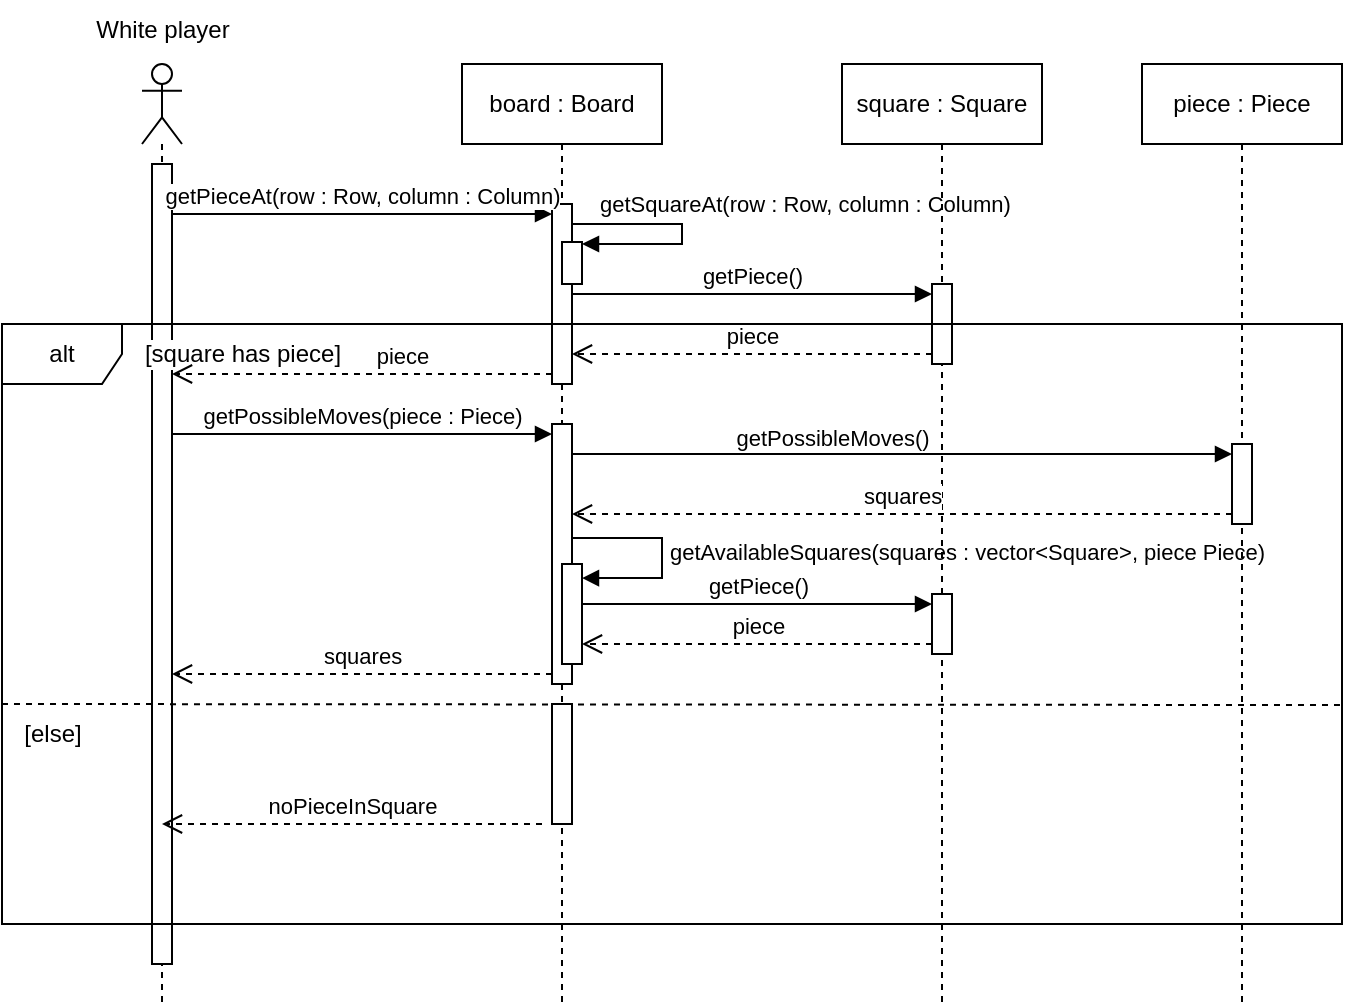 <mxfile version="24.0.7" type="github" pages="3">
  <diagram name="Select piece" id="Fuh4ClwHPQbDH6tf16VW">
    <mxGraphModel dx="713" dy="772" grid="1" gridSize="10" guides="1" tooltips="1" connect="1" arrows="1" fold="1" page="1" pageScale="1" pageWidth="850" pageHeight="1100" math="0" shadow="0">
      <root>
        <mxCell id="0" />
        <mxCell id="1" parent="0" />
        <mxCell id="a7ftsQw_04lXieiU4Kzz-3" value="" style="group" vertex="1" connectable="0" parent="1">
          <mxGeometry x="35" y="78" width="145" height="502" as="geometry" />
        </mxCell>
        <mxCell id="a7ftsQw_04lXieiU4Kzz-1" value="" style="shape=umlLifeline;perimeter=lifelinePerimeter;whiteSpace=wrap;html=1;container=1;dropTarget=0;collapsible=0;recursiveResize=0;outlineConnect=0;portConstraint=eastwest;newEdgeStyle={&quot;curved&quot;:0,&quot;rounded&quot;:0};participant=umlActor;" vertex="1" parent="a7ftsQw_04lXieiU4Kzz-3">
          <mxGeometry x="35" y="32" width="20" height="470" as="geometry" />
        </mxCell>
        <mxCell id="a7ftsQw_04lXieiU4Kzz-4" value="" style="html=1;points=[[0,0,0,0,5],[0,1,0,0,-5],[1,0,0,0,5],[1,1,0,0,-5]];perimeter=orthogonalPerimeter;outlineConnect=0;targetShapes=umlLifeline;portConstraint=eastwest;newEdgeStyle={&quot;curved&quot;:0,&quot;rounded&quot;:0};" vertex="1" parent="a7ftsQw_04lXieiU4Kzz-1">
          <mxGeometry x="5" y="50" width="10" height="400" as="geometry" />
        </mxCell>
        <mxCell id="a7ftsQw_04lXieiU4Kzz-2" value="White player" style="text;html=1;align=center;verticalAlign=middle;resizable=0;points=[];autosize=1;strokeColor=none;fillColor=none;" vertex="1" parent="a7ftsQw_04lXieiU4Kzz-3">
          <mxGeometry width="90" height="30" as="geometry" />
        </mxCell>
        <mxCell id="a7ftsQw_04lXieiU4Kzz-22" value="[square has piece]" style="text;html=1;align=center;verticalAlign=middle;resizable=0;points=[];autosize=1;strokeColor=none;fillColor=none;fontColor=default;labelBackgroundColor=default;" vertex="1" parent="a7ftsQw_04lXieiU4Kzz-3">
          <mxGeometry x="25" y="162" width="120" height="30" as="geometry" />
        </mxCell>
        <mxCell id="a7ftsQw_04lXieiU4Kzz-6" value="board : Board" style="shape=umlLifeline;perimeter=lifelinePerimeter;whiteSpace=wrap;html=1;container=1;dropTarget=0;collapsible=0;recursiveResize=0;outlineConnect=0;portConstraint=eastwest;newEdgeStyle={&quot;curved&quot;:0,&quot;rounded&quot;:0};" vertex="1" parent="1">
          <mxGeometry x="230" y="110" width="100" height="470" as="geometry" />
        </mxCell>
        <mxCell id="a7ftsQw_04lXieiU4Kzz-7" value="" style="html=1;points=[[0,0,0,0,5],[0,1,0,0,-5],[1,0,0,0,5],[1,1,0,0,-5]];perimeter=orthogonalPerimeter;outlineConnect=0;targetShapes=umlLifeline;portConstraint=eastwest;newEdgeStyle={&quot;curved&quot;:0,&quot;rounded&quot;:0};" vertex="1" parent="a7ftsQw_04lXieiU4Kzz-6">
          <mxGeometry x="45" y="70" width="10" height="90" as="geometry" />
        </mxCell>
        <mxCell id="aEn9aG8kL5ftKlr46KCB-1" value="" style="html=1;points=[[0,0,0,0,5],[0,1,0,0,-5],[1,0,0,0,5],[1,1,0,0,-5]];perimeter=orthogonalPerimeter;outlineConnect=0;targetShapes=umlLifeline;portConstraint=eastwest;newEdgeStyle={&quot;curved&quot;:0,&quot;rounded&quot;:0};" vertex="1" parent="a7ftsQw_04lXieiU4Kzz-6">
          <mxGeometry x="45" y="180" width="10" height="130" as="geometry" />
        </mxCell>
        <mxCell id="BA9deVHMjPaxnF5MjbLM-1" value="" style="html=1;points=[[0,0,0,0,5],[0,1,0,0,-5],[1,0,0,0,5],[1,1,0,0,-5]];perimeter=orthogonalPerimeter;outlineConnect=0;targetShapes=umlLifeline;portConstraint=eastwest;newEdgeStyle={&quot;curved&quot;:0,&quot;rounded&quot;:0};" vertex="1" parent="a7ftsQw_04lXieiU4Kzz-6">
          <mxGeometry x="50" y="89" width="10" height="21" as="geometry" />
        </mxCell>
        <mxCell id="BA9deVHMjPaxnF5MjbLM-2" value="getSquareAt(row : Row, column : Column)" style="html=1;align=left;spacingLeft=2;endArrow=block;rounded=0;edgeStyle=orthogonalEdgeStyle;curved=0;rounded=0;" edge="1" target="BA9deVHMjPaxnF5MjbLM-1" parent="a7ftsQw_04lXieiU4Kzz-6" source="a7ftsQw_04lXieiU4Kzz-7">
          <mxGeometry x="-0.834" y="10" relative="1" as="geometry">
            <mxPoint x="55" y="50" as="sourcePoint" />
            <Array as="points">
              <mxPoint x="110" y="80" />
              <mxPoint x="110" y="90" />
            </Array>
            <mxPoint as="offset" />
          </mxGeometry>
        </mxCell>
        <mxCell id="BA9deVHMjPaxnF5MjbLM-3" value="" style="html=1;points=[[0,0,0,0,5],[0,1,0,0,-5],[1,0,0,0,5],[1,1,0,0,-5]];perimeter=orthogonalPerimeter;outlineConnect=0;targetShapes=umlLifeline;portConstraint=eastwest;newEdgeStyle={&quot;curved&quot;:0,&quot;rounded&quot;:0};" vertex="1" parent="a7ftsQw_04lXieiU4Kzz-6">
          <mxGeometry x="50" y="250" width="10" height="50" as="geometry" />
        </mxCell>
        <mxCell id="BA9deVHMjPaxnF5MjbLM-4" value="getAvailableSquares(squares : vector&amp;lt;Square&amp;gt;, piece Piece)" style="html=1;align=left;spacingLeft=2;endArrow=block;rounded=0;edgeStyle=orthogonalEdgeStyle;curved=0;rounded=0;" edge="1" parent="a7ftsQw_04lXieiU4Kzz-6">
          <mxGeometry x="-0.002" relative="1" as="geometry">
            <mxPoint x="55" y="237.029" as="sourcePoint" />
            <Array as="points">
              <mxPoint x="100" y="237" />
              <mxPoint x="100" y="257" />
            </Array>
            <mxPoint x="60" y="257.029" as="targetPoint" />
            <mxPoint as="offset" />
          </mxGeometry>
        </mxCell>
        <mxCell id="a7ftsQw_04lXieiU4Kzz-8" value="getPieceAt(row : Row, column : Column)" style="html=1;verticalAlign=bottom;endArrow=block;curved=0;rounded=0;entryX=0;entryY=0;entryDx=0;entryDy=5;" edge="1" target="a7ftsQw_04lXieiU4Kzz-7" parent="1" source="a7ftsQw_04lXieiU4Kzz-4">
          <mxGeometry relative="1" as="geometry">
            <mxPoint x="120" y="215" as="sourcePoint" />
          </mxGeometry>
        </mxCell>
        <mxCell id="a7ftsQw_04lXieiU4Kzz-9" value="piece" style="html=1;verticalAlign=bottom;endArrow=open;dashed=1;endSize=8;curved=0;rounded=0;exitX=0;exitY=1;exitDx=0;exitDy=-5;" edge="1" source="a7ftsQw_04lXieiU4Kzz-7" parent="1" target="a7ftsQw_04lXieiU4Kzz-4">
          <mxGeometry x="-0.21" relative="1" as="geometry">
            <mxPoint x="120" y="285" as="targetPoint" />
            <mxPoint as="offset" />
          </mxGeometry>
        </mxCell>
        <mxCell id="a7ftsQw_04lXieiU4Kzz-16" value="square : Square" style="shape=umlLifeline;perimeter=lifelinePerimeter;whiteSpace=wrap;html=1;container=1;dropTarget=0;collapsible=0;recursiveResize=0;outlineConnect=0;portConstraint=eastwest;newEdgeStyle={&quot;curved&quot;:0,&quot;rounded&quot;:0};" vertex="1" parent="1">
          <mxGeometry x="420" y="110" width="100" height="470" as="geometry" />
        </mxCell>
        <mxCell id="a7ftsQw_04lXieiU4Kzz-18" value="" style="html=1;points=[[0,0,0,0,5],[0,1,0,0,-5],[1,0,0,0,5],[1,1,0,0,-5]];perimeter=orthogonalPerimeter;outlineConnect=0;targetShapes=umlLifeline;portConstraint=eastwest;newEdgeStyle={&quot;curved&quot;:0,&quot;rounded&quot;:0};" vertex="1" parent="a7ftsQw_04lXieiU4Kzz-16">
          <mxGeometry x="45" y="110" width="10" height="40" as="geometry" />
        </mxCell>
        <mxCell id="BA9deVHMjPaxnF5MjbLM-6" value="" style="html=1;points=[[0,0,0,0,5],[0,1,0,0,-5],[1,0,0,0,5],[1,1,0,0,-5]];perimeter=orthogonalPerimeter;outlineConnect=0;targetShapes=umlLifeline;portConstraint=eastwest;newEdgeStyle={&quot;curved&quot;:0,&quot;rounded&quot;:0};" vertex="1" parent="a7ftsQw_04lXieiU4Kzz-16">
          <mxGeometry x="45" y="265" width="10" height="30" as="geometry" />
        </mxCell>
        <mxCell id="a7ftsQw_04lXieiU4Kzz-19" value="getPiece()" style="html=1;verticalAlign=bottom;endArrow=block;curved=0;rounded=0;entryX=0;entryY=0;entryDx=0;entryDy=5;" edge="1" target="a7ftsQw_04lXieiU4Kzz-18" parent="1" source="a7ftsQw_04lXieiU4Kzz-7">
          <mxGeometry relative="1" as="geometry">
            <mxPoint x="300" y="295" as="sourcePoint" />
          </mxGeometry>
        </mxCell>
        <mxCell id="a7ftsQw_04lXieiU4Kzz-20" value="piece" style="html=1;verticalAlign=bottom;endArrow=open;dashed=1;endSize=8;curved=0;rounded=0;exitX=0;exitY=1;exitDx=0;exitDy=-5;" edge="1" source="a7ftsQw_04lXieiU4Kzz-18" parent="1" target="a7ftsQw_04lXieiU4Kzz-7">
          <mxGeometry relative="1" as="geometry">
            <mxPoint x="300" y="365" as="targetPoint" />
            <mxPoint as="offset" />
          </mxGeometry>
        </mxCell>
        <mxCell id="a7ftsQw_04lXieiU4Kzz-21" value="alt" style="shape=umlFrame;whiteSpace=wrap;html=1;pointerEvents=0;" vertex="1" parent="1">
          <mxGeometry y="240" width="670" height="300" as="geometry" />
        </mxCell>
        <mxCell id="a7ftsQw_04lXieiU4Kzz-23" value="" style="endArrow=none;dashed=1;html=1;rounded=0;exitX=0.003;exitY=0.489;exitDx=0;exitDy=0;exitPerimeter=0;entryX=1.001;entryY=0.436;entryDx=0;entryDy=0;entryPerimeter=0;" edge="1" parent="1">
          <mxGeometry width="50" height="50" relative="1" as="geometry">
            <mxPoint x="6.373e-14" y="429.999" as="sourcePoint" />
            <mxPoint x="668.99" y="430.516" as="targetPoint" />
          </mxGeometry>
        </mxCell>
        <mxCell id="a7ftsQw_04lXieiU4Kzz-24" value="piece : Piece" style="shape=umlLifeline;perimeter=lifelinePerimeter;whiteSpace=wrap;html=1;container=1;dropTarget=0;collapsible=0;recursiveResize=0;outlineConnect=0;portConstraint=eastwest;newEdgeStyle={&quot;curved&quot;:0,&quot;rounded&quot;:0};" vertex="1" parent="1">
          <mxGeometry x="570" y="110" width="100" height="470" as="geometry" />
        </mxCell>
        <mxCell id="a7ftsQw_04lXieiU4Kzz-26" value="" style="html=1;points=[[0,0,0,0,5],[0,1,0,0,-5],[1,0,0,0,5],[1,1,0,0,-5]];perimeter=orthogonalPerimeter;outlineConnect=0;targetShapes=umlLifeline;portConstraint=eastwest;newEdgeStyle={&quot;curved&quot;:0,&quot;rounded&quot;:0};" vertex="1" parent="a7ftsQw_04lXieiU4Kzz-24">
          <mxGeometry x="45" y="190" width="10" height="40" as="geometry" />
        </mxCell>
        <mxCell id="a7ftsQw_04lXieiU4Kzz-27" value="getPossibleMoves()" style="html=1;verticalAlign=bottom;endArrow=block;curved=0;rounded=0;entryX=0;entryY=0;entryDx=0;entryDy=5;" edge="1" target="a7ftsQw_04lXieiU4Kzz-26" parent="1" source="aEn9aG8kL5ftKlr46KCB-1">
          <mxGeometry x="-0.214" y="-2" relative="1" as="geometry">
            <mxPoint x="475" y="308.5" as="sourcePoint" />
            <mxPoint y="-1" as="offset" />
          </mxGeometry>
        </mxCell>
        <mxCell id="a7ftsQw_04lXieiU4Kzz-28" value="squares" style="html=1;verticalAlign=bottom;endArrow=open;dashed=1;endSize=8;curved=0;rounded=0;exitX=0;exitY=1;exitDx=0;exitDy=-5;" edge="1" source="a7ftsQw_04lXieiU4Kzz-26" parent="1" target="aEn9aG8kL5ftKlr46KCB-1">
          <mxGeometry relative="1" as="geometry">
            <mxPoint x="475" y="345" as="targetPoint" />
          </mxGeometry>
        </mxCell>
        <mxCell id="a7ftsQw_04lXieiU4Kzz-29" value="[else]" style="text;html=1;align=center;verticalAlign=middle;resizable=0;points=[];autosize=1;strokeColor=none;fillColor=none;fontColor=default;labelBackgroundColor=default;" vertex="1" parent="1">
          <mxGeometry y="430" width="50" height="30" as="geometry" />
        </mxCell>
        <mxCell id="a7ftsQw_04lXieiU4Kzz-30" value="" style="html=1;points=[[0,0,0,0,5],[0,1,0,0,-5],[1,0,0,0,5],[1,1,0,0,-5]];perimeter=orthogonalPerimeter;outlineConnect=0;targetShapes=umlLifeline;portConstraint=eastwest;newEdgeStyle={&quot;curved&quot;:0,&quot;rounded&quot;:0};" vertex="1" parent="1">
          <mxGeometry x="275" y="430" width="10" height="60" as="geometry" />
        </mxCell>
        <mxCell id="a7ftsQw_04lXieiU4Kzz-31" value="noPieceInSquare" style="html=1;verticalAlign=bottom;endArrow=open;dashed=1;endSize=8;curved=0;rounded=0;" edge="1" parent="1">
          <mxGeometry relative="1" as="geometry">
            <mxPoint x="270" y="490" as="sourcePoint" />
            <mxPoint x="80" y="490" as="targetPoint" />
          </mxGeometry>
        </mxCell>
        <mxCell id="aEn9aG8kL5ftKlr46KCB-2" value="getPossibleMoves(piece : Piece)" style="html=1;verticalAlign=bottom;endArrow=block;curved=0;rounded=0;entryX=0;entryY=0;entryDx=0;entryDy=5;" edge="1" target="aEn9aG8kL5ftKlr46KCB-1" parent="1" source="a7ftsQw_04lXieiU4Kzz-4">
          <mxGeometry relative="1" as="geometry">
            <mxPoint x="150" y="310" as="sourcePoint" />
          </mxGeometry>
        </mxCell>
        <mxCell id="aEn9aG8kL5ftKlr46KCB-3" value="squares" style="html=1;verticalAlign=bottom;endArrow=open;dashed=1;endSize=8;curved=0;rounded=0;exitX=0;exitY=1;exitDx=0;exitDy=-5;" edge="1" source="aEn9aG8kL5ftKlr46KCB-1" parent="1" target="a7ftsQw_04lXieiU4Kzz-4">
          <mxGeometry relative="1" as="geometry">
            <mxPoint x="150" y="380" as="targetPoint" />
          </mxGeometry>
        </mxCell>
        <mxCell id="BA9deVHMjPaxnF5MjbLM-7" value="getPiece()" style="html=1;verticalAlign=bottom;endArrow=block;curved=0;rounded=0;entryX=0;entryY=0;entryDx=0;entryDy=5;" edge="1" target="BA9deVHMjPaxnF5MjbLM-6" parent="1" source="BA9deVHMjPaxnF5MjbLM-3">
          <mxGeometry x="-0.001" relative="1" as="geometry">
            <mxPoint x="340" y="375" as="sourcePoint" />
            <mxPoint as="offset" />
          </mxGeometry>
        </mxCell>
        <mxCell id="BA9deVHMjPaxnF5MjbLM-8" value="piece" style="html=1;verticalAlign=bottom;endArrow=open;dashed=1;endSize=8;curved=0;rounded=0;exitX=0;exitY=1;exitDx=0;exitDy=-5;" edge="1" source="BA9deVHMjPaxnF5MjbLM-6" parent="1" target="BA9deVHMjPaxnF5MjbLM-3">
          <mxGeometry relative="1" as="geometry">
            <mxPoint x="340" y="445" as="targetPoint" />
          </mxGeometry>
        </mxCell>
      </root>
    </mxGraphModel>
  </diagram>
  <diagram id="S7aoSxxvsJY3XQqW9aPB" name="Move piece">
    <mxGraphModel dx="1712" dy="933" grid="1" gridSize="10" guides="1" tooltips="1" connect="1" arrows="1" fold="1" page="1" pageScale="1" pageWidth="850" pageHeight="1100" math="0" shadow="0">
      <root>
        <mxCell id="0" />
        <mxCell id="1" parent="0" />
        <mxCell id="RGo9dy0Oq3DI5R1t6NKe-2" value="" style="shape=umlLifeline;perimeter=lifelinePerimeter;whiteSpace=wrap;html=1;container=1;dropTarget=0;collapsible=0;recursiveResize=0;outlineConnect=0;portConstraint=eastwest;newEdgeStyle={&quot;curved&quot;:0,&quot;rounded&quot;:0};participant=umlActor;" vertex="1" parent="1">
          <mxGeometry x="-60" y="110" width="20" height="610" as="geometry" />
        </mxCell>
        <mxCell id="RGo9dy0Oq3DI5R1t6NKe-3" value="" style="html=1;points=[[0,0,0,0,5],[0,1,0,0,-5],[1,0,0,0,5],[1,1,0,0,-5]];perimeter=orthogonalPerimeter;outlineConnect=0;targetShapes=umlLifeline;portConstraint=eastwest;newEdgeStyle={&quot;curved&quot;:0,&quot;rounded&quot;:0};" vertex="1" parent="RGo9dy0Oq3DI5R1t6NKe-2">
          <mxGeometry x="5" y="50" width="10" height="540" as="geometry" />
        </mxCell>
        <mxCell id="RGo9dy0Oq3DI5R1t6NKe-16" value="piece : Piece" style="shape=umlLifeline;perimeter=lifelinePerimeter;whiteSpace=wrap;html=1;container=1;dropTarget=0;collapsible=0;recursiveResize=0;outlineConnect=0;portConstraint=eastwest;newEdgeStyle={&quot;curved&quot;:0,&quot;rounded&quot;:0};" vertex="1" parent="1">
          <mxGeometry x="570" y="110" width="100" height="610" as="geometry" />
        </mxCell>
        <mxCell id="RGo9dy0Oq3DI5R1t6NKe-10" value="square : Square" style="shape=umlLifeline;perimeter=lifelinePerimeter;whiteSpace=wrap;html=1;container=1;dropTarget=0;collapsible=0;recursiveResize=0;outlineConnect=0;portConstraint=eastwest;newEdgeStyle={&quot;curved&quot;:0,&quot;rounded&quot;:0};" vertex="1" parent="1">
          <mxGeometry x="420" y="110" width="100" height="610" as="geometry" />
        </mxCell>
        <mxCell id="RGo9dy0Oq3DI5R1t6NKe-6" value="board : Board" style="shape=umlLifeline;perimeter=lifelinePerimeter;whiteSpace=wrap;html=1;container=1;dropTarget=0;collapsible=0;recursiveResize=0;outlineConnect=0;portConstraint=eastwest;newEdgeStyle={&quot;curved&quot;:0,&quot;rounded&quot;:0};" vertex="1" parent="1">
          <mxGeometry x="230" y="110" width="100" height="610" as="geometry" />
        </mxCell>
        <mxCell id="9O9FWioDpOKefyrZ5_Su-1" value="" style="html=1;points=[[0,0,0,0,5],[0,1,0,0,-5],[1,0,0,0,5],[1,1,0,0,-5]];perimeter=orthogonalPerimeter;outlineConnect=0;targetShapes=umlLifeline;portConstraint=eastwest;newEdgeStyle={&quot;curved&quot;:0,&quot;rounded&quot;:0};" vertex="1" parent="RGo9dy0Oq3DI5R1t6NKe-6">
          <mxGeometry x="45" y="210" width="10" height="200" as="geometry" />
        </mxCell>
        <mxCell id="L1vy-gUyAAkZvhw-wpT1-3" value="" style="html=1;points=[[0,0,0,0,5],[0,1,0,0,-5],[1,0,0,0,5],[1,1,0,0,-5]];perimeter=orthogonalPerimeter;outlineConnect=0;targetShapes=umlLifeline;portConstraint=eastwest;newEdgeStyle={&quot;curved&quot;:0,&quot;rounded&quot;:0};" vertex="1" parent="RGo9dy0Oq3DI5R1t6NKe-6">
          <mxGeometry x="45" y="440" width="10" height="110" as="geometry" />
        </mxCell>
        <mxCell id="RGo9dy0Oq3DI5R1t6NKe-1" value="" style="group" vertex="1" connectable="0" parent="1">
          <mxGeometry x="35" y="78" width="660" height="712" as="geometry" />
        </mxCell>
        <mxCell id="RGo9dy0Oq3DI5R1t6NKe-4" value="White player" style="text;html=1;align=center;verticalAlign=middle;resizable=0;points=[];autosize=1;strokeColor=none;fillColor=none;" vertex="1" parent="RGo9dy0Oq3DI5R1t6NKe-1">
          <mxGeometry width="90" height="30" as="geometry" />
        </mxCell>
        <mxCell id="hRme07L2lCaVzJ1WPSyM-1" value="loop" style="shape=umlFrame;whiteSpace=wrap;html=1;pointerEvents=0;" vertex="1" parent="RGo9dy0Oq3DI5R1t6NKe-1">
          <mxGeometry x="-180" y="102" width="800" height="118" as="geometry" />
        </mxCell>
        <mxCell id="hRme07L2lCaVzJ1WPSyM-5" value="" style="group" vertex="1" connectable="0" parent="RGo9dy0Oq3DI5R1t6NKe-1">
          <mxGeometry x="-160" y="142" width="760" height="58" as="geometry" />
        </mxCell>
        <mxCell id="hRme07L2lCaVzJ1WPSyM-2" value="ref" style="shape=umlFrame;whiteSpace=wrap;html=1;pointerEvents=0;labelBackgroundColor=none;textShadow=0;swimlaneFillColor=default;" vertex="1" parent="hRme07L2lCaVzJ1WPSyM-5">
          <mxGeometry width="760" height="58" as="geometry" />
        </mxCell>
        <mxCell id="hRme07L2lCaVzJ1WPSyM-4" value="&lt;b style=&quot;font-size: 20px;&quot;&gt;Select piece&lt;br&gt;&lt;/b&gt;" style="text;html=1;align=center;verticalAlign=middle;resizable=0;points=[];autosize=1;strokeColor=none;fillColor=none;" vertex="1" parent="hRme07L2lCaVzJ1WPSyM-5">
          <mxGeometry x="247.154" y="9" width="140" height="40" as="geometry" />
        </mxCell>
        <mxCell id="AMPoyeJGrVkK5VcaOzyx-1" value="" style="html=1;points=[[0,0,0,0,5],[0,1,0,0,-5],[1,0,0,0,5],[1,1,0,0,-5]];perimeter=orthogonalPerimeter;outlineConnect=0;targetShapes=umlLifeline;portConstraint=eastwest;newEdgeStyle={&quot;curved&quot;:0,&quot;rounded&quot;:0};" vertex="1" parent="RGo9dy0Oq3DI5R1t6NKe-1">
          <mxGeometry x="580" y="302" width="10" height="128" as="geometry" />
        </mxCell>
        <mxCell id="AMPoyeJGrVkK5VcaOzyx-7" value="" style="html=1;points=[[0,0,0,0,5],[0,1,0,0,-5],[1,0,0,0,5],[1,1,0,0,-5]];perimeter=orthogonalPerimeter;outlineConnect=0;targetShapes=umlLifeline;portConstraint=eastwest;newEdgeStyle={&quot;curved&quot;:0,&quot;rounded&quot;:0};" vertex="1" parent="RGo9dy0Oq3DI5R1t6NKe-1">
          <mxGeometry x="430" y="337" width="10" height="63" as="geometry" />
        </mxCell>
        <mxCell id="AMPoyeJGrVkK5VcaOzyx-8" value="setPiece(piece : Piece)" style="html=1;verticalAlign=bottom;endArrow=block;curved=0;rounded=0;" edge="1" target="AMPoyeJGrVkK5VcaOzyx-7" parent="RGo9dy0Oq3DI5R1t6NKe-1">
          <mxGeometry relative="1" as="geometry">
            <mxPoint x="580" y="337" as="sourcePoint" />
            <mxPoint x="440" y="352" as="targetPoint" />
            <Array as="points">
              <mxPoint x="515" y="337" />
            </Array>
          </mxGeometry>
        </mxCell>
        <mxCell id="AMPoyeJGrVkK5VcaOzyx-9" value="pieceSet" style="html=1;verticalAlign=bottom;endArrow=open;dashed=1;endSize=8;curved=0;rounded=0;" edge="1" source="AMPoyeJGrVkK5VcaOzyx-7" parent="RGo9dy0Oq3DI5R1t6NKe-1">
          <mxGeometry relative="1" as="geometry">
            <mxPoint x="580" y="400" as="targetPoint" />
            <mxPoint x="440" y="383" as="sourcePoint" />
            <Array as="points">
              <mxPoint x="505" y="400" />
            </Array>
          </mxGeometry>
        </mxCell>
        <mxCell id="ngzB1pVkfz22W9K1BqxQ-1" value="alt" style="shape=umlFrame;whiteSpace=wrap;html=1;pointerEvents=0;" vertex="1" parent="RGo9dy0Oq3DI5R1t6NKe-1">
          <mxGeometry x="-185" y="272" width="810" height="338" as="geometry" />
        </mxCell>
        <mxCell id="L1vy-gUyAAkZvhw-wpT1-1" value="" style="endArrow=none;dashed=1;html=1;rounded=0;exitX=-0.003;exitY=0.59;exitDx=0;exitDy=0;exitPerimeter=0;entryX=1.006;entryY=0.595;entryDx=0;entryDy=0;entryPerimeter=0;" edge="1" parent="RGo9dy0Oq3DI5R1t6NKe-1" source="ngzB1pVkfz22W9K1BqxQ-1" target="ngzB1pVkfz22W9K1BqxQ-1">
          <mxGeometry width="50" height="50" relative="1" as="geometry">
            <mxPoint x="225" y="372" as="sourcePoint" />
            <mxPoint x="535" y="492" as="targetPoint" />
          </mxGeometry>
        </mxCell>
        <mxCell id="L1vy-gUyAAkZvhw-wpT1-2" value="&amp;nbsp;[else]" style="text;html=1;align=center;verticalAlign=middle;resizable=0;points=[];autosize=1;strokeColor=none;fillColor=none;labelBackgroundColor=default;" vertex="1" parent="RGo9dy0Oq3DI5R1t6NKe-1">
          <mxGeometry x="-185" y="472" width="60" height="30" as="geometry" />
        </mxCell>
        <mxCell id="L1vy-gUyAAkZvhw-wpT1-4" value="impossibleMove" style="html=1;verticalAlign=bottom;endArrow=open;dashed=1;endSize=8;curved=0;rounded=0;" edge="1" parent="RGo9dy0Oq3DI5R1t6NKe-1">
          <mxGeometry relative="1" as="geometry">
            <mxPoint x="245.0" y="582" as="sourcePoint" />
            <mxPoint x="-75" y="582" as="targetPoint" />
          </mxGeometry>
        </mxCell>
        <mxCell id="9O9FWioDpOKefyrZ5_Su-2" value="movePieceTo(piece : Piece, square : Square)" style="html=1;verticalAlign=bottom;endArrow=block;curved=0;rounded=0;entryX=0;entryY=0;entryDx=0;entryDy=5;" edge="1" target="9O9FWioDpOKefyrZ5_Su-1" parent="1" source="RGo9dy0Oq3DI5R1t6NKe-3">
          <mxGeometry relative="1" as="geometry">
            <mxPoint x="110" y="345" as="sourcePoint" />
            <mxPoint as="offset" />
          </mxGeometry>
        </mxCell>
        <mxCell id="9O9FWioDpOKefyrZ5_Su-3" value="moved" style="html=1;verticalAlign=bottom;endArrow=open;dashed=1;endSize=8;curved=0;rounded=0;exitX=0;exitY=1;exitDx=0;exitDy=-5;" edge="1" source="9O9FWioDpOKefyrZ5_Su-1" parent="1" target="RGo9dy0Oq3DI5R1t6NKe-3">
          <mxGeometry relative="1" as="geometry">
            <mxPoint x="110" y="415" as="targetPoint" />
          </mxGeometry>
        </mxCell>
        <mxCell id="hRme07L2lCaVzJ1WPSyM-3" value="[No piece moved]" style="text;html=1;align=center;verticalAlign=middle;resizable=0;points=[];autosize=1;strokeColor=none;fillColor=none;labelBackgroundColor=default;" vertex="1" parent="1">
          <mxGeometry x="-85" y="180" width="120" height="30" as="geometry" />
        </mxCell>
        <mxCell id="AMPoyeJGrVkK5VcaOzyx-2" value="moveTo(square : Square)" style="html=1;verticalAlign=bottom;endArrow=block;curved=0;rounded=0;entryX=0;entryY=0;entryDx=0;entryDy=5;" edge="1" target="AMPoyeJGrVkK5VcaOzyx-1" parent="1" source="9O9FWioDpOKefyrZ5_Su-1">
          <mxGeometry relative="1" as="geometry">
            <mxPoint x="330" y="350" as="sourcePoint" />
          </mxGeometry>
        </mxCell>
        <mxCell id="AMPoyeJGrVkK5VcaOzyx-3" value="moved" style="html=1;verticalAlign=bottom;endArrow=open;dashed=1;endSize=8;curved=0;rounded=0;exitX=0;exitY=1;exitDx=0;exitDy=-5;" edge="1" source="AMPoyeJGrVkK5VcaOzyx-1" parent="1" target="9O9FWioDpOKefyrZ5_Su-1">
          <mxGeometry x="0.242" y="-3" relative="1" as="geometry">
            <mxPoint x="330" y="420" as="targetPoint" />
            <mxPoint as="offset" />
          </mxGeometry>
        </mxCell>
        <mxCell id="135skRiQcBFcVQHSdBno-1" value="[square in possible moves]" style="text;html=1;align=center;verticalAlign=middle;resizable=0;points=[];autosize=1;strokeColor=none;fillColor=none;labelBackgroundColor=default;" vertex="1" parent="1">
          <mxGeometry x="-90" y="360" width="160" height="30" as="geometry" />
        </mxCell>
      </root>
    </mxGraphModel>
  </diagram>
  <diagram id="9mpH-Ez_g0pYwXMtO_f4" name="Capture piece">
    <mxGraphModel dx="1884" dy="1119" grid="1" gridSize="10" guides="1" tooltips="1" connect="1" arrows="1" fold="1" page="1" pageScale="1" pageWidth="850" pageHeight="1100" math="0" shadow="0">
      <root>
        <mxCell id="0" />
        <mxCell id="1" parent="0" />
        <mxCell id="H-8HIcVPyPGXppHZk_dh-1" value="" style="shape=umlLifeline;perimeter=lifelinePerimeter;whiteSpace=wrap;html=1;container=1;dropTarget=0;collapsible=0;recursiveResize=0;outlineConnect=0;portConstraint=eastwest;newEdgeStyle={&quot;curved&quot;:0,&quot;rounded&quot;:0};participant=umlActor;" vertex="1" parent="1">
          <mxGeometry x="-60" y="110" width="20" height="470" as="geometry" />
        </mxCell>
        <mxCell id="H-8HIcVPyPGXppHZk_dh-2" value="" style="html=1;points=[[0,0,0,0,5],[0,1,0,0,-5],[1,0,0,0,5],[1,1,0,0,-5]];perimeter=orthogonalPerimeter;outlineConnect=0;targetShapes=umlLifeline;portConstraint=eastwest;newEdgeStyle={&quot;curved&quot;:0,&quot;rounded&quot;:0};" vertex="1" parent="H-8HIcVPyPGXppHZk_dh-1">
          <mxGeometry x="5" y="50" width="10" height="400" as="geometry" />
        </mxCell>
        <mxCell id="H-8HIcVPyPGXppHZk_dh-3" value="piece : Piece" style="shape=umlLifeline;perimeter=lifelinePerimeter;whiteSpace=wrap;html=1;container=1;dropTarget=0;collapsible=0;recursiveResize=0;outlineConnect=0;portConstraint=eastwest;newEdgeStyle={&quot;curved&quot;:0,&quot;rounded&quot;:0};" vertex="1" parent="1">
          <mxGeometry x="570" y="110" width="100" height="470" as="geometry" />
        </mxCell>
        <mxCell id="H-8HIcVPyPGXppHZk_dh-4" value="" style="html=1;points=[[0,0,0,0,5],[0,1,0,0,-5],[1,0,0,0,5],[1,1,0,0,-5]];perimeter=orthogonalPerimeter;outlineConnect=0;targetShapes=umlLifeline;portConstraint=eastwest;newEdgeStyle={&quot;curved&quot;:0,&quot;rounded&quot;:0};" vertex="1" parent="H-8HIcVPyPGXppHZk_dh-3">
          <mxGeometry x="45" y="240" width="10" height="150" as="geometry" />
        </mxCell>
        <mxCell id="H-8HIcVPyPGXppHZk_dh-5" value="square : Square" style="shape=umlLifeline;perimeter=lifelinePerimeter;whiteSpace=wrap;html=1;container=1;dropTarget=0;collapsible=0;recursiveResize=0;outlineConnect=0;portConstraint=eastwest;newEdgeStyle={&quot;curved&quot;:0,&quot;rounded&quot;:0};" vertex="1" parent="1">
          <mxGeometry x="420" y="110" width="100" height="470" as="geometry" />
        </mxCell>
        <mxCell id="H-8HIcVPyPGXppHZk_dh-6" value="" style="html=1;points=[[0,0,0,0,5],[0,1,0,0,-5],[1,0,0,0,5],[1,1,0,0,-5]];perimeter=orthogonalPerimeter;outlineConnect=0;targetShapes=umlLifeline;portConstraint=eastwest;newEdgeStyle={&quot;curved&quot;:0,&quot;rounded&quot;:0};" vertex="1" parent="H-8HIcVPyPGXppHZk_dh-5">
          <mxGeometry x="45" y="270" width="10" height="80" as="geometry" />
        </mxCell>
        <mxCell id="H-8HIcVPyPGXppHZk_dh-7" value="board : Board" style="shape=umlLifeline;perimeter=lifelinePerimeter;whiteSpace=wrap;html=1;container=1;dropTarget=0;collapsible=0;recursiveResize=0;outlineConnect=0;portConstraint=eastwest;newEdgeStyle={&quot;curved&quot;:0,&quot;rounded&quot;:0};" vertex="1" parent="1">
          <mxGeometry x="230" y="110" width="100" height="470" as="geometry" />
        </mxCell>
        <mxCell id="H-8HIcVPyPGXppHZk_dh-8" value="" style="html=1;points=[[0,0,0,0,5],[0,1,0,0,-5],[1,0,0,0,5],[1,1,0,0,-5]];perimeter=orthogonalPerimeter;outlineConnect=0;targetShapes=umlLifeline;portConstraint=eastwest;newEdgeStyle={&quot;curved&quot;:0,&quot;rounded&quot;:0};" vertex="1" parent="H-8HIcVPyPGXppHZk_dh-7">
          <mxGeometry x="45" y="210" width="10" height="200" as="geometry" />
        </mxCell>
        <mxCell id="H-8HIcVPyPGXppHZk_dh-9" value="" style="group" vertex="1" connectable="0" parent="1">
          <mxGeometry x="35" y="78" width="660" height="532" as="geometry" />
        </mxCell>
        <mxCell id="H-8HIcVPyPGXppHZk_dh-10" value="White player" style="text;html=1;align=center;verticalAlign=middle;resizable=0;points=[];autosize=1;strokeColor=none;fillColor=none;" vertex="1" parent="H-8HIcVPyPGXppHZk_dh-9">
          <mxGeometry width="90" height="30" as="geometry" />
        </mxCell>
        <mxCell id="H-8HIcVPyPGXppHZk_dh-11" value="loop" style="shape=umlFrame;whiteSpace=wrap;html=1;pointerEvents=0;" vertex="1" parent="H-8HIcVPyPGXppHZk_dh-9">
          <mxGeometry x="-180" y="102" width="800" height="118" as="geometry" />
        </mxCell>
        <mxCell id="H-8HIcVPyPGXppHZk_dh-12" value="" style="group" vertex="1" connectable="0" parent="H-8HIcVPyPGXppHZk_dh-9">
          <mxGeometry x="-160" y="142" width="760" height="58" as="geometry" />
        </mxCell>
        <mxCell id="H-8HIcVPyPGXppHZk_dh-13" value="ref" style="shape=umlFrame;whiteSpace=wrap;html=1;pointerEvents=0;labelBackgroundColor=none;textShadow=0;swimlaneFillColor=default;" vertex="1" parent="H-8HIcVPyPGXppHZk_dh-12">
          <mxGeometry width="760" height="58" as="geometry" />
        </mxCell>
        <mxCell id="H-8HIcVPyPGXppHZk_dh-14" value="&lt;b style=&quot;font-size: 20px;&quot;&gt;Select piece&lt;br&gt;&lt;/b&gt;" style="text;html=1;align=center;verticalAlign=middle;resizable=0;points=[];autosize=1;strokeColor=none;fillColor=none;" vertex="1" parent="H-8HIcVPyPGXppHZk_dh-12">
          <mxGeometry x="247.154" y="9" width="140" height="40" as="geometry" />
        </mxCell>
        <mxCell id="H-8HIcVPyPGXppHZk_dh-15" value="movePieceTo(piece : Piece, square : Square)" style="html=1;verticalAlign=bottom;endArrow=block;curved=0;rounded=0;entryX=0;entryY=0;entryDx=0;entryDy=5;" edge="1" parent="1" source="H-8HIcVPyPGXppHZk_dh-2" target="H-8HIcVPyPGXppHZk_dh-8">
          <mxGeometry relative="1" as="geometry">
            <mxPoint x="110" y="345" as="sourcePoint" />
            <mxPoint as="offset" />
          </mxGeometry>
        </mxCell>
        <mxCell id="H-8HIcVPyPGXppHZk_dh-16" value="moved" style="html=1;verticalAlign=bottom;endArrow=open;dashed=1;endSize=8;curved=0;rounded=0;exitX=0;exitY=1;exitDx=0;exitDy=-5;" edge="1" parent="1" source="H-8HIcVPyPGXppHZk_dh-8" target="H-8HIcVPyPGXppHZk_dh-2">
          <mxGeometry relative="1" as="geometry">
            <mxPoint x="110" y="415" as="targetPoint" />
          </mxGeometry>
        </mxCell>
        <mxCell id="H-8HIcVPyPGXppHZk_dh-17" value="[No piece moved]" style="text;html=1;align=center;verticalAlign=middle;resizable=0;points=[];autosize=1;strokeColor=none;fillColor=none;labelBackgroundColor=default;" vertex="1" parent="1">
          <mxGeometry x="-85" y="180" width="120" height="30" as="geometry" />
        </mxCell>
        <mxCell id="H-8HIcVPyPGXppHZk_dh-18" value="moveTo(square : Square)" style="html=1;verticalAlign=bottom;endArrow=block;curved=0;rounded=0;entryX=0;entryY=0;entryDx=0;entryDy=5;" edge="1" parent="1" source="H-8HIcVPyPGXppHZk_dh-8" target="H-8HIcVPyPGXppHZk_dh-4">
          <mxGeometry relative="1" as="geometry">
            <mxPoint x="330" y="350" as="sourcePoint" />
          </mxGeometry>
        </mxCell>
        <mxCell id="H-8HIcVPyPGXppHZk_dh-19" value="moved" style="html=1;verticalAlign=bottom;endArrow=open;dashed=1;endSize=8;curved=0;rounded=0;exitX=0;exitY=1;exitDx=0;exitDy=-5;" edge="1" parent="1" source="H-8HIcVPyPGXppHZk_dh-4" target="H-8HIcVPyPGXppHZk_dh-8">
          <mxGeometry relative="1" as="geometry">
            <mxPoint x="330" y="420" as="targetPoint" />
          </mxGeometry>
        </mxCell>
        <mxCell id="H-8HIcVPyPGXppHZk_dh-20" value="pieceSet" style="html=1;verticalAlign=bottom;endArrow=open;dashed=1;endSize=8;curved=0;rounded=0;" edge="1" parent="1" source="H-8HIcVPyPGXppHZk_dh-6" target="H-8HIcVPyPGXppHZk_dh-4">
          <mxGeometry relative="1" as="geometry">
            <mxPoint x="470" y="575" as="targetPoint" />
            <Array as="points">
              <mxPoint x="540" y="460" />
            </Array>
          </mxGeometry>
        </mxCell>
        <mxCell id="H-8HIcVPyPGXppHZk_dh-21" value="setPiece(piece : Piece)" style="html=1;verticalAlign=bottom;endArrow=block;curved=0;rounded=0;" edge="1" parent="1" source="H-8HIcVPyPGXppHZk_dh-4" target="H-8HIcVPyPGXppHZk_dh-6">
          <mxGeometry relative="1" as="geometry">
            <mxPoint x="470" y="505" as="sourcePoint" />
            <Array as="points">
              <mxPoint x="550" y="380" />
            </Array>
          </mxGeometry>
        </mxCell>
      </root>
    </mxGraphModel>
  </diagram>
</mxfile>
